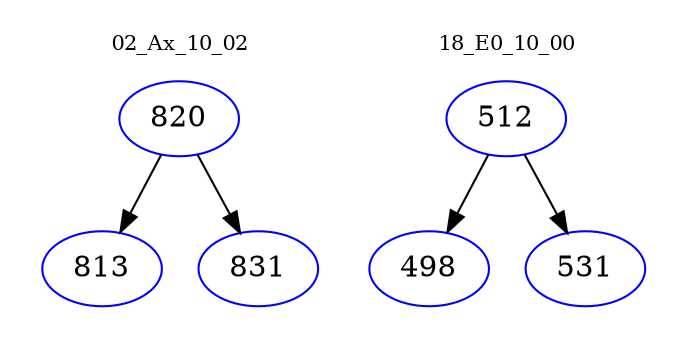 digraph{
subgraph cluster_0 {
color = white
label = "02_Ax_10_02";
fontsize=10;
T0_820 [label="820", color="blue"]
T0_820 -> T0_813 [color="black"]
T0_813 [label="813", color="blue"]
T0_820 -> T0_831 [color="black"]
T0_831 [label="831", color="blue"]
}
subgraph cluster_1 {
color = white
label = "18_E0_10_00";
fontsize=10;
T1_512 [label="512", color="blue"]
T1_512 -> T1_498 [color="black"]
T1_498 [label="498", color="blue"]
T1_512 -> T1_531 [color="black"]
T1_531 [label="531", color="blue"]
}
}
